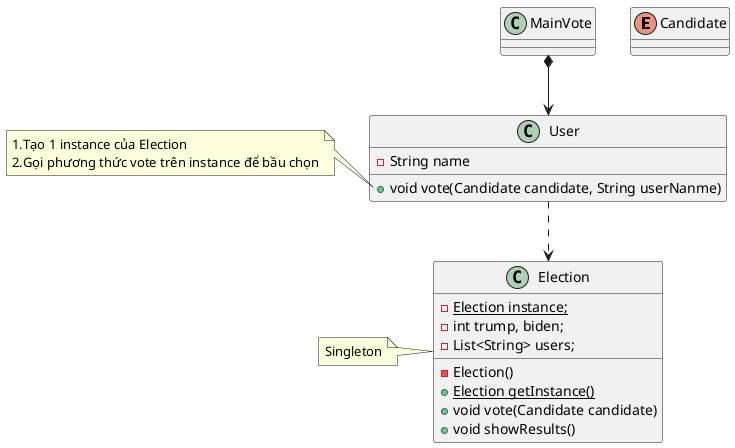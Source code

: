 @startuml
'https://plantuml.com/class-diagram
enum Candidate
class Election{
    - {static} Election instance;
    - int trump, biden;
    - List<String> users;
    - Election()
    + {static} Election getInstance()
    + void vote(Candidate candidate)
    + void showResults()
}
class User {
    - String name
    + void vote(Candidate candidate, String userNanme)
}

User ..> Election

MainVote *--> User

note left of User::vote
    1.Tạo 1 instance của Election
    2.Gọi phương thức vote trên instance để bầu chọn
end note
note left of Election
    Singleton
end note
@enduml